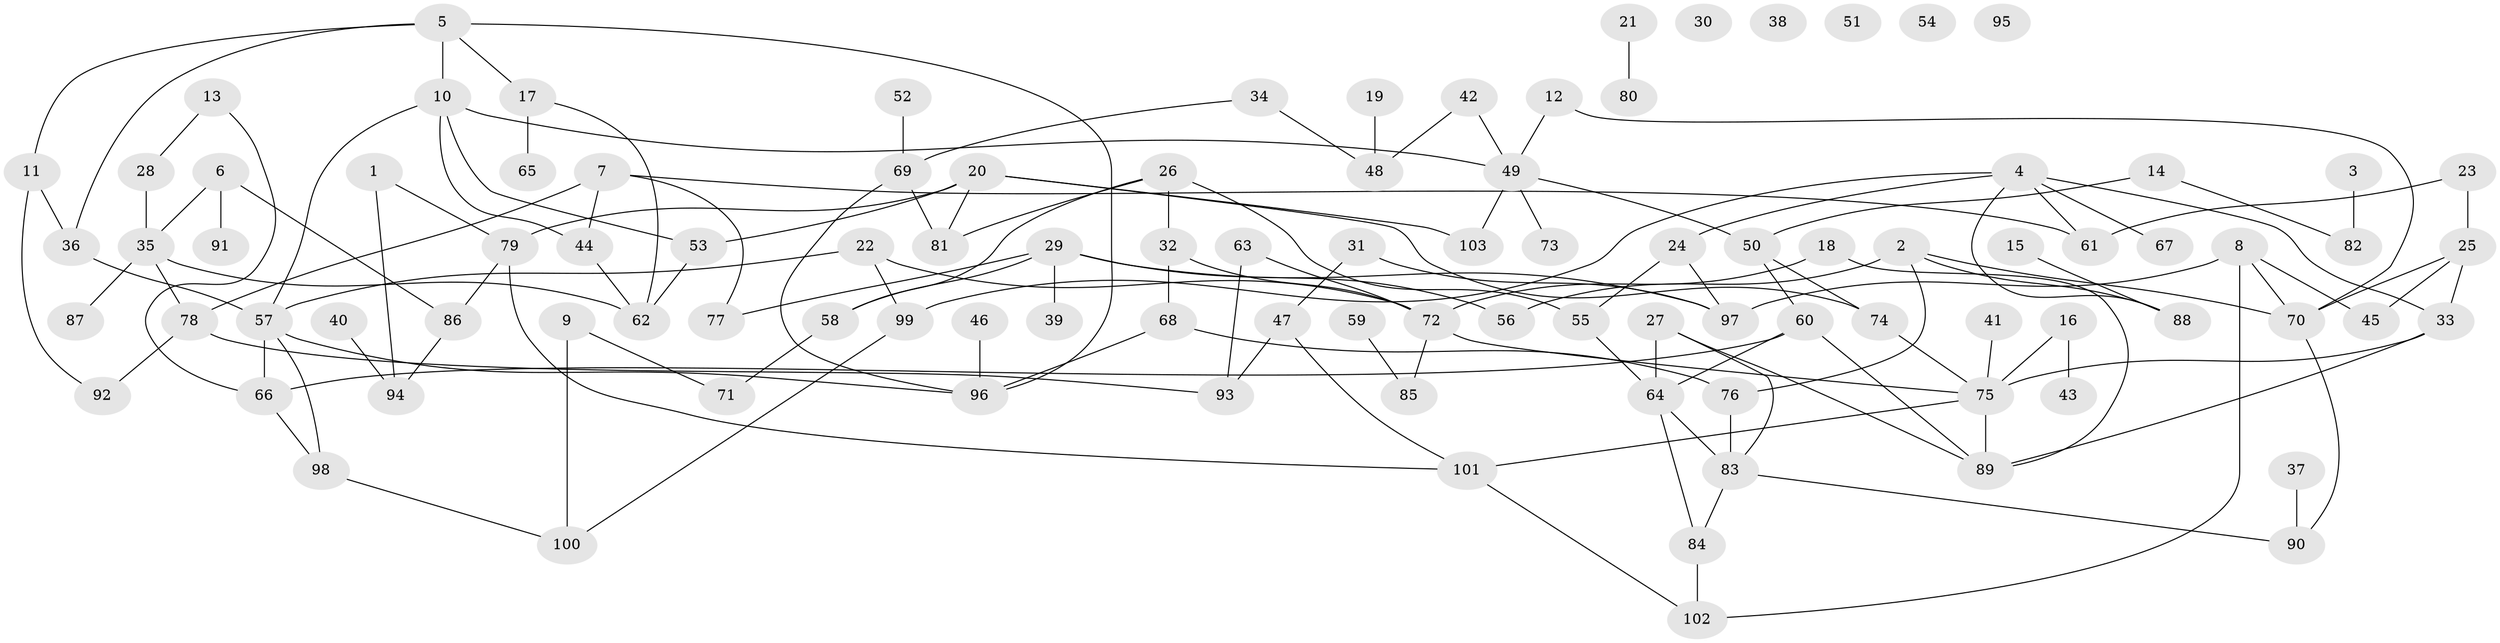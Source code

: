// coarse degree distribution, {3: 0.16901408450704225, 5: 0.1267605633802817, 1: 0.22535211267605634, 7: 0.04225352112676056, 2: 0.18309859154929578, 6: 0.09859154929577464, 8: 0.028169014084507043, 4: 0.056338028169014086, 0: 0.07042253521126761}
// Generated by graph-tools (version 1.1) at 2025/41/03/06/25 10:41:22]
// undirected, 103 vertices, 144 edges
graph export_dot {
graph [start="1"]
  node [color=gray90,style=filled];
  1;
  2;
  3;
  4;
  5;
  6;
  7;
  8;
  9;
  10;
  11;
  12;
  13;
  14;
  15;
  16;
  17;
  18;
  19;
  20;
  21;
  22;
  23;
  24;
  25;
  26;
  27;
  28;
  29;
  30;
  31;
  32;
  33;
  34;
  35;
  36;
  37;
  38;
  39;
  40;
  41;
  42;
  43;
  44;
  45;
  46;
  47;
  48;
  49;
  50;
  51;
  52;
  53;
  54;
  55;
  56;
  57;
  58;
  59;
  60;
  61;
  62;
  63;
  64;
  65;
  66;
  67;
  68;
  69;
  70;
  71;
  72;
  73;
  74;
  75;
  76;
  77;
  78;
  79;
  80;
  81;
  82;
  83;
  84;
  85;
  86;
  87;
  88;
  89;
  90;
  91;
  92;
  93;
  94;
  95;
  96;
  97;
  98;
  99;
  100;
  101;
  102;
  103;
  1 -- 79;
  1 -- 94;
  2 -- 56;
  2 -- 70;
  2 -- 76;
  2 -- 88;
  3 -- 82;
  4 -- 24;
  4 -- 33;
  4 -- 61;
  4 -- 67;
  4 -- 88;
  4 -- 99;
  5 -- 10;
  5 -- 11;
  5 -- 17;
  5 -- 36;
  5 -- 96;
  6 -- 35;
  6 -- 86;
  6 -- 91;
  7 -- 44;
  7 -- 61;
  7 -- 77;
  7 -- 78;
  8 -- 45;
  8 -- 70;
  8 -- 97;
  8 -- 102;
  9 -- 71;
  9 -- 100;
  10 -- 44;
  10 -- 49;
  10 -- 53;
  10 -- 57;
  11 -- 36;
  11 -- 92;
  12 -- 49;
  12 -- 70;
  13 -- 28;
  13 -- 66;
  14 -- 50;
  14 -- 82;
  15 -- 88;
  16 -- 43;
  16 -- 75;
  17 -- 62;
  17 -- 65;
  18 -- 72;
  18 -- 89;
  19 -- 48;
  20 -- 53;
  20 -- 74;
  20 -- 79;
  20 -- 81;
  20 -- 103;
  21 -- 80;
  22 -- 57;
  22 -- 72;
  22 -- 99;
  23 -- 25;
  23 -- 61;
  24 -- 55;
  24 -- 97;
  25 -- 33;
  25 -- 45;
  25 -- 70;
  26 -- 32;
  26 -- 55;
  26 -- 58;
  26 -- 81;
  27 -- 64;
  27 -- 83;
  27 -- 89;
  28 -- 35;
  29 -- 39;
  29 -- 56;
  29 -- 58;
  29 -- 77;
  29 -- 97;
  31 -- 47;
  31 -- 97;
  32 -- 68;
  32 -- 72;
  33 -- 75;
  33 -- 89;
  34 -- 48;
  34 -- 69;
  35 -- 62;
  35 -- 78;
  35 -- 87;
  36 -- 57;
  37 -- 90;
  40 -- 94;
  41 -- 75;
  42 -- 48;
  42 -- 49;
  44 -- 62;
  46 -- 96;
  47 -- 93;
  47 -- 101;
  49 -- 50;
  49 -- 73;
  49 -- 103;
  50 -- 60;
  50 -- 74;
  52 -- 69;
  53 -- 62;
  55 -- 64;
  57 -- 66;
  57 -- 96;
  57 -- 98;
  58 -- 71;
  59 -- 85;
  60 -- 64;
  60 -- 66;
  60 -- 89;
  63 -- 72;
  63 -- 93;
  64 -- 83;
  64 -- 84;
  66 -- 98;
  68 -- 76;
  68 -- 96;
  69 -- 81;
  69 -- 96;
  70 -- 90;
  72 -- 75;
  72 -- 85;
  74 -- 75;
  75 -- 89;
  75 -- 101;
  76 -- 83;
  78 -- 92;
  78 -- 93;
  79 -- 86;
  79 -- 101;
  83 -- 84;
  83 -- 90;
  84 -- 102;
  86 -- 94;
  98 -- 100;
  99 -- 100;
  101 -- 102;
}
